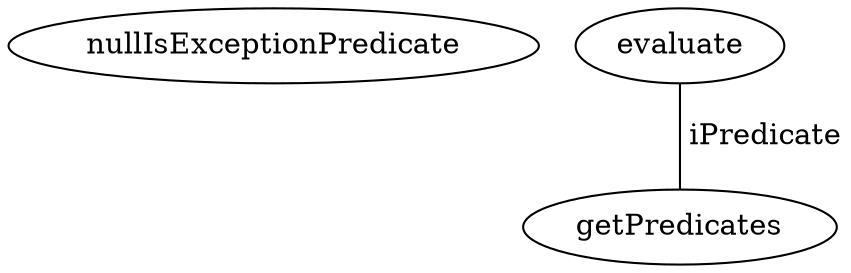digraph G {
nullIsExceptionPredicate;
evaluate;
getPredicates;
evaluate -> getPredicates [label=" iPredicate", dir=none];
}